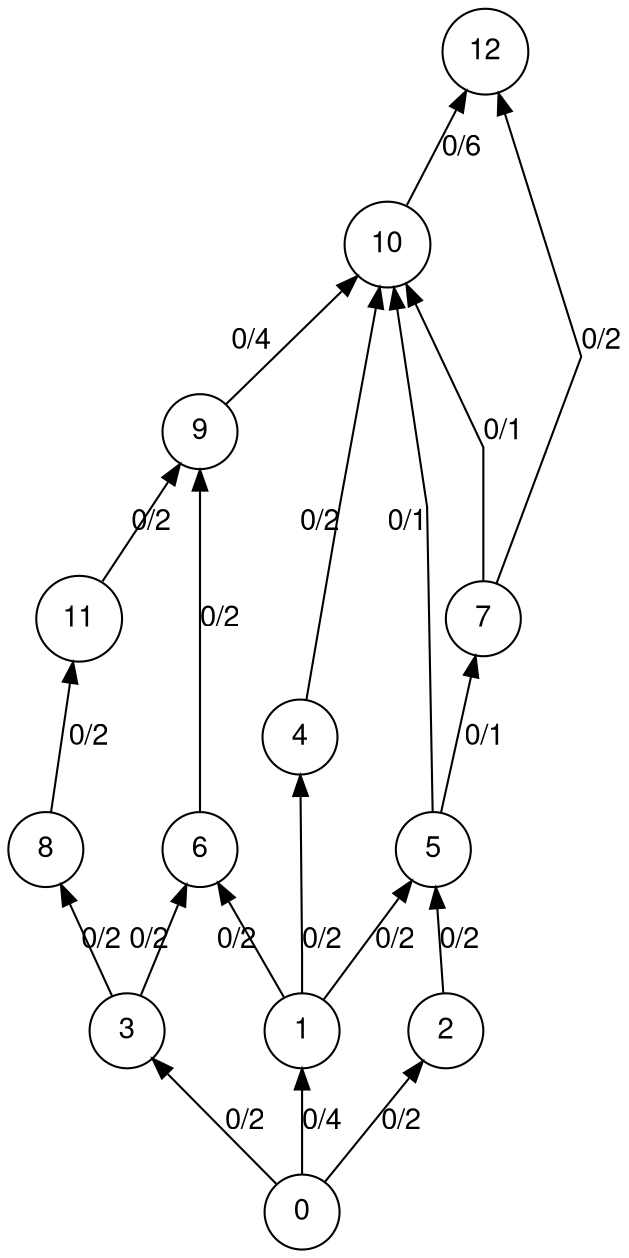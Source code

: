 digraph exported_graph {
	fontname="Helvetica,Arial,sans-serif"
	node [fontname="Helvetica,Arial,sans-serif"]
	edge [fontname="Helvetica,Arial,sans-serif"]
	rankdir = BT;
	splines = false;
	node [shape = circle];
	7 -> 10 [label = "0/1"]
	7 -> 12 [label = "0/2"]
	5 -> 7 [label = "0/1"]
	5 -> 10 [label = "0/1"]
	9 -> 10 [label = "0/4"]
	11 -> 9 [label = "0/2"]
	8 -> 11 [label = "0/2"]
	6 -> 9 [label = "0/2"]
	3 -> 8 [label = "0/2"]
	3 -> 6 [label = "0/2"]
	10 -> 12 [label = "0/6"]
	2 -> 5 [label = "0/2"]
	4 -> 10 [label = "0/2"]
	1 -> 5 [label = "0/2"]
	1 -> 6 [label = "0/2"]
	1 -> 4 [label = "0/2"]
	0 -> 1 [label = "0/4"]
	0 -> 2 [label = "0/2"]
	0 -> 3 [label = "0/2"]
}